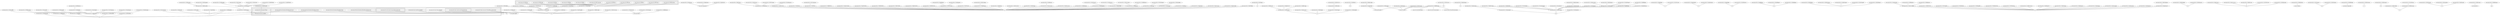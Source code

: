 graph g {
  fontname="sans-serif";

  overlap=false;

  subgraph "cluster_net" {
    subgraph "cluster_net.minecraft" {
      subgraph "cluster_net.minecraft.client" {
        subgraph "cluster_net.minecraft.client.render" {
          subgraph "cluster_net.minecraft.client.render.entity" {
            "b"[label="net.minecraft.client.render.entity.RenderPainting"];
          }
        }
        subgraph "cluster_net.minecraft.client.resources" {
          "cz"[label="net.minecraft.client.resources.ThreadResourceDownload"];
        }
        "net.minecraft.client.MinecraftApplet"[label="net.minecraft.client.MinecraftApplet"];
      }
      subgraph "cluster_net.minecraft.pathfinding" {
      }
      subgraph "cluster_net.minecraft.block" {
        subgraph "cluster_net.minecraft.block.blockentity" {
          "cv"[label="net.minecraft.block.blockentity.BlockEntityMobSpawner"];
          "eq"[label="net.minecraft.block.blockentity.BlockEntityFurnace"];
          "is"[label="net.minecraft.block.blockentity.BlockEntityChest"];
          "jz"[label="net.minecraft.block.blockentity.BlockEntitySign"];
        }
      }
      subgraph "cluster_net.minecraft.entity" {
        subgraph "cluster_net.minecraft.entity.player" {
          "gp"[label="net.minecraft.entity.player.Player"];
        }
        "kl"[label="net.minecraft.entity.LivingBase"];
      }
      subgraph "cluster_net.minecraft.world" {
        subgraph "cluster_net.minecraft.world.chunk" {
          subgraph "cluster_net.minecraft.world.chunk.storage" {
            "fv"[label="net.minecraft.world.chunk.storage.AlphaChunkLoader"];
          }
        }
      }
      subgraph "cluster_net.minecraft.isom" {
        "net.minecraft.isom.IsomPreviewApplet"[label="net.minecraft.isom.IsomPreviewApplet"];
      }
    }
  }
  subgraph "cluster_com" {
    subgraph "cluster_com.mojang" {
      subgraph "cluster_com.mojang.nbt" {
        "h"[label="com.mojang.nbt.NBTLong"];
        "q"[label="com.mojang.nbt.NBTFloat"];
        "ag"[label="com.mojang.nbt.NBTCompound"];
        "cb"[label="com.mojang.nbt.NBTInt"];
        "cs"[label="com.mojang.nbt.NBTByte"];
        "ex"[label="com.mojang.nbt.NBTList"];
        "fg"[label="com.mojang.nbt.NBTDouble"];
        "go"[label="com.mojang.nbt.NBTShort"];
        "hh"[label="com.mojang.nbt.NBTByteArray"];
        "iw"[label="com.mojang.nbt.NBTString"];
        "ka"[label="com.mojang.nbt.NBTEnd"];
      }
    }
  }
  "a"[label="net.minecraft.src.ClsANhxosw"];
  "c"[label="net.minecraft.src.ClsCKpweau"];
  "e"[label="net.minecraft.src.ClsEFvyhjji"];
  "f"[label="net.minecraft.src.ClsFQomflh"];
  "i"[label="net.minecraft.src.ClsIUtkqzs"];
  "j"[label="net.minecraft.src.ClsJDhvgwqw"];
  "k"[label="net.minecraft.src.ClsKFluvvvh"];
  "l"[label="net.minecraft.src.ClsLHqzdaz"];
  "m"[label="net.minecraft.src.ClsMHzhrlv"];
  "n"[label="net.minecraft.src.ClsNWbulun"];
  "o"[label="net.minecraft.src.ClsOBoyxyd"];
  "r"[label="net.minecraft.src.ClsRDjwwbgb"];
  "s"[label="net.minecraft.src.ClsSEuaptpv"];
  "t"[label="net.minecraft.src.ClsTCovskqo"];
  "u"[label="net.minecraft.src.ClsUBezemvr"];
  "v"[label="net.minecraft.src.ClsVDwhdmpk"];
  "x"[label="net.minecraft.src.ClsXGwqcpsy"];
  "y"[label="net.minecraft.src.ClsYEvdcccm"];
  "z"[label="net.minecraft.src.ClsZPxluix"];
  "aa"[label="net.minecraft.src.ClsAaCcoucnl"];
  "ab"[label="net.minecraft.src.ClsAbGdttmpo"];
  "ad"[label="net.minecraft.src.ClsAdFdhsbnf"];
  "ae"[label="net.minecraft.src.ClsAeCinopcu"];
  "af"[label="net.minecraft.src.ClsAfBnthrzc"];
  "ah"[label="net.minecraft.src.ClsAhBnidjvi"];
  "aj"[label="net.minecraft.src.ClsAjGmrmkms"];
  "ak"[label="net.minecraft.src.ClsAkTjhxky"];
  "am"[label="net.minecraft.src.ClsAmEjcdtfs"];
  "ao"[label="net.minecraft.src.ClsAoEexmeiy"];
  "ap"[label="net.minecraft.src.ClsApFzfhlqj"];
  "aq"[label="net.minecraft.src.ClsAqBfajgzt"];
  "as"[label="net.minecraft.src.ClsAsFoitfrp"];
  "at"[label="net.minecraft.src.ClsAtMwpqoe"];
  "au"[label="net.minecraft.src.ClsAuDvdyhwi"];
  "aw"[label="net.minecraft.src.ClsAwBatxhd"];
  "ax"[label="net.minecraft.src.ClsAxHczhqf"];
  "ay"[label="net.minecraft.src.ClsAyEjgsrkt"];
  "az"[label="net.minecraft.src.ClsAzFmpejkh"];
  "ba"[label="net.minecraft.src.ClsBaCnatzhz"];
  "bb"[label="net.minecraft.src.ClsBbEcregeb"];
  "bc"[label="net.minecraft.src.ClsBcEnxbkqd"];
  "bd"[label="net.minecraft.src.ClsBdChiuvxf"];
  "be"[label="net.minecraft.src.ClsBeDsksulk"];
  "bf"[label="net.minecraft.src.ClsBfDbkaoxk"];
  "bg"[label="net.minecraft.src.ClsBgGtuedmw"];
  "bi"[label="net.minecraft.src.ClsBiFzvvjer"];
  "bj"[label="net.minecraft.src.ClsBjUqbnym"];
  "bk"[label="net.minecraft.src.ClsBkCnudbvn"];
  "bn"[label="net.minecraft.src.ClsBnFtweqra"];
  "bo"[label="net.minecraft.src.ClsBoCykxfcs"];
  "bp"[label="net.minecraft.src.ClsBpGduobwc"];
  "bt"[label="net.minecraft.src.ClsBtDdmtowq"];
  "bv"[label="net.minecraft.src.ClsBvGqfrqme"];
  "bw"[label="net.minecraft.src.ClsBwEnpcrnc"];
  "bx"[label="net.minecraft.src.ClsBxJalwmh"];
  "bz"[label="net.minecraft.src.ClsBzRdohkw"];
  "ca"[label="net.minecraft.src.ClsCaFszztub"];
  "ce"[label="net.minecraft.src.ClsCeEwugglf"];
  "cg"[label="net.minecraft.src.ClsCgGbgkujf"];
  "ci"[label="net.minecraft.src.ClsCiGqjbmb"];
  "cj"[label="net.minecraft.src.ClsCjBerighz"];
  "cl"[label="net.minecraft.src.ClsClBxspkqx"];
  "cm"[label="net.minecraft.src.ClsCmDvhpggx"];
  "co"[label="net.minecraft.src.ClsCoFxpeoxq"];
  "cp"[label="net.minecraft.src.ClsCpGhqzxnz"];
  "cr"[label="net.minecraft.src.ClsCrQgurxe"];
  "cw"[label="net.minecraft.src.ClsCwGgsazue"];
  "cy"[label="net.minecraft.src.ClsCyGbssctz"];
  "da"[label="net.minecraft.src.ClsDaDmeegxz"];
  "db"[label="net.minecraft.src.ClsDbExrgfqm"];
  "dc"[label="net.minecraft.src.ClsDcWumicf"];
  "dd"[label="net.minecraft.src.ClsDdDkclsfp"];
  "df"[label="net.minecraft.src.ClsDfGkofiam"];
  "dg"[label="net.minecraft.src.ClsDgCotbalp"];
  "dh"[label="net.minecraft.src.ClsDhErypzbe"];
  "di"[label="net.minecraft.src.ClsDiGthavov"];
  "dj"[label="net.minecraft.src.ClsDjDgqjhfe"];
  "dq"[label="net.minecraft.src.ClsDqFpbawbg"];
  "dr"[label="net.minecraft.src.ClsDrEzqpeqb"];
  "ds"[label="net.minecraft.src.ClsDsDxplvwc"];
  "du"[label="net.minecraft.src.ClsDuCkawppj"];
  "dv"[label="net.minecraft.src.ClsDvFjesrea"];
  "dw"[label="net.minecraft.src.ClsDwCwkptig"];
  "dx"[label="net.minecraft.src.ClsDxCdzvzdb"];
  "dz"[label="net.minecraft.src.ClsDzEwisyka"];
  "eb"[label="net.minecraft.src.ClsEbCfhzowd"];
  "ed"[label="net.minecraft.src.ClsEdBxidhsz"];
  "ee"[label="net.minecraft.src.ClsEeChvmveq"];
  "ef"[label="net.minecraft.src.ClsEfCnvpvmw"];
  "eg"[label="net.minecraft.src.ClsEgFluvvvh"];
  "ei"[label="net.minecraft.src.ClsEiDuejfqt"];
  "ej"[label="net.minecraft.src.ClsEjCfhgxzk"];
  "ek"[label="net.minecraft.src.ClsEkPvuopp"];
  "el"[label="net.minecraft.src.ClsElGiuibwj"];
  "em"[label="net.minecraft.src.ClsEmBfajgzt"];
  "ep"[label="net.minecraft.src.ClsEpBoyxyd"];
  "er"[label="net.minecraft.src.ClsErCahflhr"];
  "et"[label="net.minecraft.src.ClsEtJptmjx"];
  "eu"[label="net.minecraft.src.ClsEuBtcbqwf"];
  "ev"[label="net.minecraft.src.ClsEvDhvxukr"];
  "ey"[label="net.minecraft.src.ClsEyEceojrn"];
  "ez"[label="net.minecraft.src.ClsEzCyxnwzi"];
  "fb"[label="net.minecraft.src.ClsFbCyxfeth"];
  "fd"[label="net.minecraft.src.ClsFdDlmivzu"];
  "fe"[label="net.minecraft.src.ClsFeCharpsd"];
  "ff"[label="net.minecraft.src.ClsFfHpczkx"];
  "fh"[label="net.minecraft.src.ClsFhBajcotd"];
  "fi"[label="net.minecraft.src.ClsFiCchnsjm"];
  "fj"[label="net.minecraft.src.ClsFjCwshxpy"];
  "fk"[label="net.minecraft.src.ClsFkEvmrsaa"];
  "fl"[label="net.minecraft.src.ClsFlBavmqqq"];
  "fm"[label="net.minecraft.src.ClsFmFrspprv"];
  "fn"[label="net.minecraft.src.ClsFnPcbogx"];
  "fp"[label="net.minecraft.src.ClsFpGxjfqba"];
  "fq"[label="net.minecraft.src.ClsFqDgvspzb"];
  "fs"[label="net.minecraft.src.ClsFsFpunyes"];
  "ft"[label="net.minecraft.src.ClsFtCswhdro"];
  "fu"[label="net.minecraft.src.ClsFuCilyeuf"];
  "fy"[label="net.minecraft.src.ClsFyWptccx"];
  "fz"[label="net.minecraft.src.ClsFzCbrxnpz"];
  "ga"[label="net.minecraft.src.ClsGaDzbtaur"];
  "gb"[label="net.minecraft.src.ClsGbChdyrip"];
  "ge"[label="net.minecraft.src.ClsGeCclyiti"];
  "gg"[label="net.minecraft.src.ClsGgFfuxapb"];
  "gi"[label="net.minecraft.src.ClsGiEdbnrmz"];
  "gj"[label="net.minecraft.src.ClsGjCsyuwsa"];
  "gl"[label="net.minecraft.src.ClsGlFmpejkh"];
  "gm"[label="net.minecraft.src.ClsGmBxqoyat"];
  "gr"[label="net.minecraft.src.ClsGrEpetpvr"];
  "gs"[label="net.minecraft.src.ClsGsEpszdvn"];
  "gu"[label="net.minecraft.src.ClsGuDzbhfal"];
  "gv"[label="net.minecraft.src.ClsGvGyhvfr"];
  "gw"[label="net.minecraft.src.ClsGwGtxzngg"];
  "gy"[label="net.minecraft.src.ClsGyBnkqucb"];
  "hc"[label="net.minecraft.src.ClsHcFsuveww"];
  "hd"[label="net.minecraft.src.ClsHdBbiuine"];
  "he"[label="net.minecraft.src.ClsHeMlwlph"];
  "hf"[label="net.minecraft.src.ClsHfBzgsjcg"];
  "hi"[label="net.minecraft.src.ClsHiDxplvwc"];
  "hk"[label="net.minecraft.src.ClsHkFabhiow"];
  "hl"[label="net.minecraft.src.ClsHlEfgkysj"];
  "hn"[label="net.minecraft.src.ClsHnEpqpnxq"];
  "ho"[label="net.minecraft.src.ClsHoCfuexiy"];
  "hp"[label="net.minecraft.src.ClsHpCrlehht"];
  "hr"[label="net.minecraft.src.ClsHrMnsbyd"];
  "ht"[label="net.minecraft.src.ClsHtDxplvwc"];
  "hu"[label="net.minecraft.src.ClsHuKklqch"];
  "hw"[label="net.minecraft.src.ClsHwFunntjj"];
  "hx"[label="net.minecraft.src.ClsHxGkgdihr"];
  "hy"[label="net.minecraft.src.ClsHyMwpqoe"];
  "hz"[label="net.minecraft.src.ClsHzCebqafr"];
  "id"[label="net.minecraft.src.ClsIdGsalrts"];
  "ie"[label="net.minecraft.src.ClsIeFnglyqy"];
  "if"[label="net.minecraft.src.ClsIfBgxjmzo"];
  "ih"[label="net.minecraft.src.ClsIhHpczkx"];
  "il"[label="net.minecraft.src.ClsIlGmqjolz"];
  "ip"[label="net.minecraft.src.ClsIpKpweau"];
  "iq"[label="net.minecraft.src.ClsIqPxlugn"];
  "ir"[label="net.minecraft.src.ClsIrDsejpyf"];
  "it"[label="net.minecraft.src.ClsItJpknaf"];
  "iv"[label="net.minecraft.src.ClsIvFuvuywy"];
  "iy"[label="net.minecraft.src.ClsIyNkredx"];
  "iz"[label="net.minecraft.src.ClsIzHhycjn"];
  "ja"[label="net.minecraft.src.ClsJaCgybgcf"];
  "jb"[label="net.minecraft.src.ClsJbBbanezn"];
  "jc"[label="net.minecraft.src.ClsJcCebqafr"];
  "je"[label="net.minecraft.src.ClsJeFzvvjer"];
  "jg"[label="net.minecraft.src.ClsJgZeesbu"];
  "jj"[label="net.minecraft.src.ClsJjBzkdnwi"];
  "jk"[label="net.minecraft.src.ClsJkSwqunr"];
  "jl"[label="net.minecraft.src.ClsJlFikwlgf"];
  "jn"[label="net.minecraft.src.ClsJnDtizvfa"];
  "jo"[label="net.minecraft.src.ClsJoCipjsbm"];
  "jq"[label="net.minecraft.src.ClsJqDfoetqu"];
  "jr"[label="net.minecraft.src.ClsJrCzmgebu"];
  "js"[label="net.minecraft.src.ClsJsEvpcbsl"];
  "jt"[label="net.minecraft.src.ClsJtGqwxxsn"];
  "ju"[label="net.minecraft.src.ClsJuFtfhsdu"];
  "jv"[label="net.minecraft.src.ClsJvFluvvvh"];
  "jw"[label="net.minecraft.src.ClsJwCevvwxz"];
  "jx"[label="net.minecraft.src.ClsJxCsvpzcg"];
  "kb"[label="net.minecraft.src.ClsKbDqgibov"];
  "kc"[label="net.minecraft.src.ClsKcDxplvwc"];
  "kg"[label="net.minecraft.src.ClsKgFcwbfsw"];
  "ki"[label="net.minecraft.src.ClsKiFtxfkeo"];
  "kk"[label="net.minecraft.src.ClsKkEtbmqic"];
  "km"[label="net.minecraft.src.ClsKmEklwmau"];
  "kn"[label="net.minecraft.src.ClsKnBfajgzt"];
  "kp"[label="net.minecraft.src.ClsKpChiuvxf"];
  "kq"[label="net.minecraft.src.ClsKqGjbzpmc"];
  "a" -- "bs";
  "b" -- "bs";
  "c" -- "java.util.Comparator";
  "e" -- "ed";
  "f" -- "gu";
  "h" -- "hv";
  "i" -- "jp";
  "j" -- "gz";
  "k" -- "x";
  "l" -- "gz";
  "m" -- "by";
  "n" -- "gu";
  "o" -- "gj";
  "q" -- "hv";
  "r" -- "ax";
  "s" -- "java.awt.Canvas";
  "t" -- "ko";
  "u" -- "if";
  "v" -- "iq";
  "x" -- "jd";
  "y" -- "dy";
  "z" -- "gz";
  "aa" -- "jd";
  "ab" -- "cn";
  "ad" -- "gy";
  "ae" -- "ja";
  "af" -- "gz";
  "ag" -- "hv";
  "ah" -- "du";
  "aj" -- "gz";
  "ak" -- "ij";
  "am" -- "ct";
  "ao" -- "ct";
  "ap" -- "dl";
  "aq" -- "kj";
  "as" -- "ko";
  "at" -- "av";
  "au" -- "gz";
  "aw" -- "dw";
  "ax" -- "java.lang.Runnable";
  "ay" -- "du";
  "az" -- "bs";
  "ba" -- "hr";
  "bb" -- "bs";
  "bc" -- "al";
  "bd" -- "gk";
  "be" -- "gz";
  "bf" -- "java.awt.Canvas";
  "bf" -- "java.awt.event.KeyListener";
  "bf" -- "java.awt.event.MouseListener";
  "bf" -- "java.awt.event.MouseMotionListener";
  "bf" -- "java.lang.Runnable";
  "bg" -- "dx";
  "bi" -- "bu";
  "bj" -- "hr";
  "bk" -- "hw";
  "bn" -- "dg";
  "bo" -- "gz";
  "bp" -- "gz";
  "bt" -- "gz";
  "bv" -- "kp";
  "bw" -- "al";
  "bx" -- "java.awt.Panel";
  "bz" -- "dg";
  "ca" -- "ij";
  "cb" -- "hv";
  "ce" -- "av";
  "cg" -- "dg";
  "ci" -- "gk";
  "cj" -- "gk";
  "cl" -- "gy";
  "cm" -- "dg";
  "co" -- "jj";
  "cp" -- "jj";
  "cr" -- "gx";
  "cs" -- "hv";
  "cv" -- "bl";
  "cw" -- "z";
  "cy" -- "dg";
  "cz" -- "java.lang.Thread";
  "da" -- "jj";
  "db" -- "ew";
  "dc" -- "hp";
  "dd" -- "java.lang.Comparable";
  "df" -- "ew";
  "dg" -- "gd";
  "dh" -- "gp";
  "di" -- "ed";
  "dj" -- "gk";
  "dq" -- "gk";
  "dr" -- "bk";
  "ds" -- "gk";
  "du" -- "gz";
  "dv" -- "gz";
  "dw" -- "gk";
  "dx" -- "dg";
  "dz" -- "p";
  "eb" -- "gu";
  "ed" -- "gz";
  "ee" -- "bs";
  "ef" -- "gk";
  "eg" -- "x";
  "ei" -- "jd";
  "ej" -- "av";
  "ek" -- "x";
  "el" -- "fm";
  "em" -- "kj";
  "ep" -- "gz";
  "eq" -- "bl";
  "eq" -- "ko";
  "er" -- "jj";
  "et" -- "gz";
  "eu" -- "ew";
  "ev" -- "bu";
  "ex" -- "hv";
  "ey" -- "ke";
  "ez" -- "gz";
  "fb" -- "jf";
  "fd" -- "iy";
  "fe" -- "ck";
  "ff" -- "dw";
  "fg" -- "hv";
  "fh" -- "bs";
  "fi" -- "ed";
  "fj" -- "ep";
  "fk" -- "jf";
  "fl" -- "jj";
  "fm" -- "jd";
  "fn" -- "gz";
  "fp" -- "iq";
  "fq" -- "bu";
  "fs" -- "java.lang.Thread";
  "ft" -- "if";
  "fu" -- "gy";
  "fv" -- "bh";
  "fy" -- "java.awt.Canvas";
  "fz" -- "java.lang.Thread";
  "ga" -- "fk";
  "gb" -- "gx";
  "ge" -- "gy";
  "gg" -- "hr";
  "gi" -- "dl";
  "gj" -- "gz";
  "gl" -- "bs";
  "gm" -- "ed";
  "go" -- "hv";
  "gp" -- "kl";
  "gr" -- "dg";
  "gs" -- "gd";
  "gu" -- "bs";
  "gv" -- "jj";
  "gw" -- "ko";
  "gy" -- "hw";
  "hc" -- "gz";
  "hd" -- "if";
  "he" -- "gy";
  "hf" -- "ew";
  "hh" -- "hv";
  "hi" -- "gk";
  "hk" -- "gz";
  "hl" -- "hr";
  "hn" -- "gz";
  "ho" -- "gk";
  "hp" -- "gz";
  "hr" -- "dg";
  "ht" -- "gk";
  "hu" -- "av";
  "hw" -- "kl";
  "hx" -- "jd";
  "hy" -- "av";
  "hz" -- "jj";
  "id" -- "ko";
  "ie" -- "gk";
  "if" -- "gz";
  "ih" -- "dw";
  "il" -- "bk";
  "ip" -- "java.util.Comparator";
  "iq" -- "gz";
  "ir" -- "gz";
  "is" -- "bl";
  "is" -- "ko";
  "it" -- "ew";
  "iv" -- "java.awt.Canvas";
  "iw" -- "hv";
  "iy" -- "jj";
  "iz" -- "gz";
  "ja" -- "gd";
  "jb" -- "java.lang.Thread";
  "jc" -- "jj";
  "je" -- "bu";
  "jg" -- "gz";
  "jj" -- "ew";
  "jk" -- "java.lang.Error";
  "jl" -- "gu";
  "jn" -- "java.util.Comparator";
  "jo" -- "ck";
  "jq" -- "dg";
  "jr" -- "gk";
  "js" -- "ck";
  "jt" -- "gk";
  "ju" -- "gu";
  "jv" -- "el";
  "jw" -- "bu";
  "jx" -- "gz";
  "jz" -- "bl";
  "ka" -- "hv";
  "kb" -- "ew";
  "kb" -- "ko";
  "kc" -- "gk";
  "kg" -- "gz";
  "ki" -- "gz";
  "kk" -- "gq";
  "kl" -- "ew";
  "km" -- "dg";
  "kn" -- "kj";
  "kp" -- "gk";
  "kq" -- "gu";
  "net.minecraft.client.MinecraftApplet" -- "java.applet.Applet";
  "net.minecraft.isom.IsomPreviewApplet" -- "java.applet.Applet";
}
